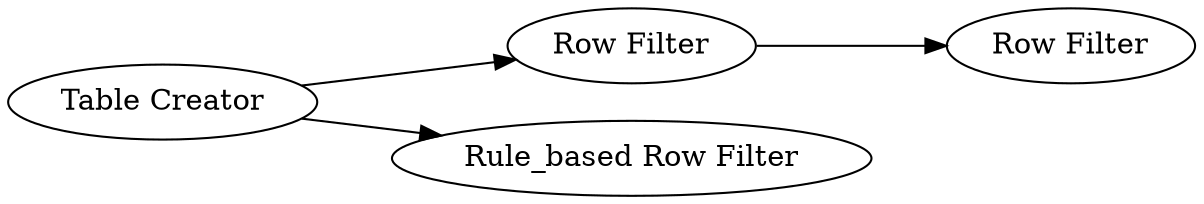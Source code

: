 digraph {
	1 -> 4
	4 -> 3
	1 -> 5
	1 [label="Table Creator"]
	4 [label="Row Filter"]
	5 [label="Rule_based Row Filter"]
	3 [label="Row Filter"]
	rankdir=LR
}
